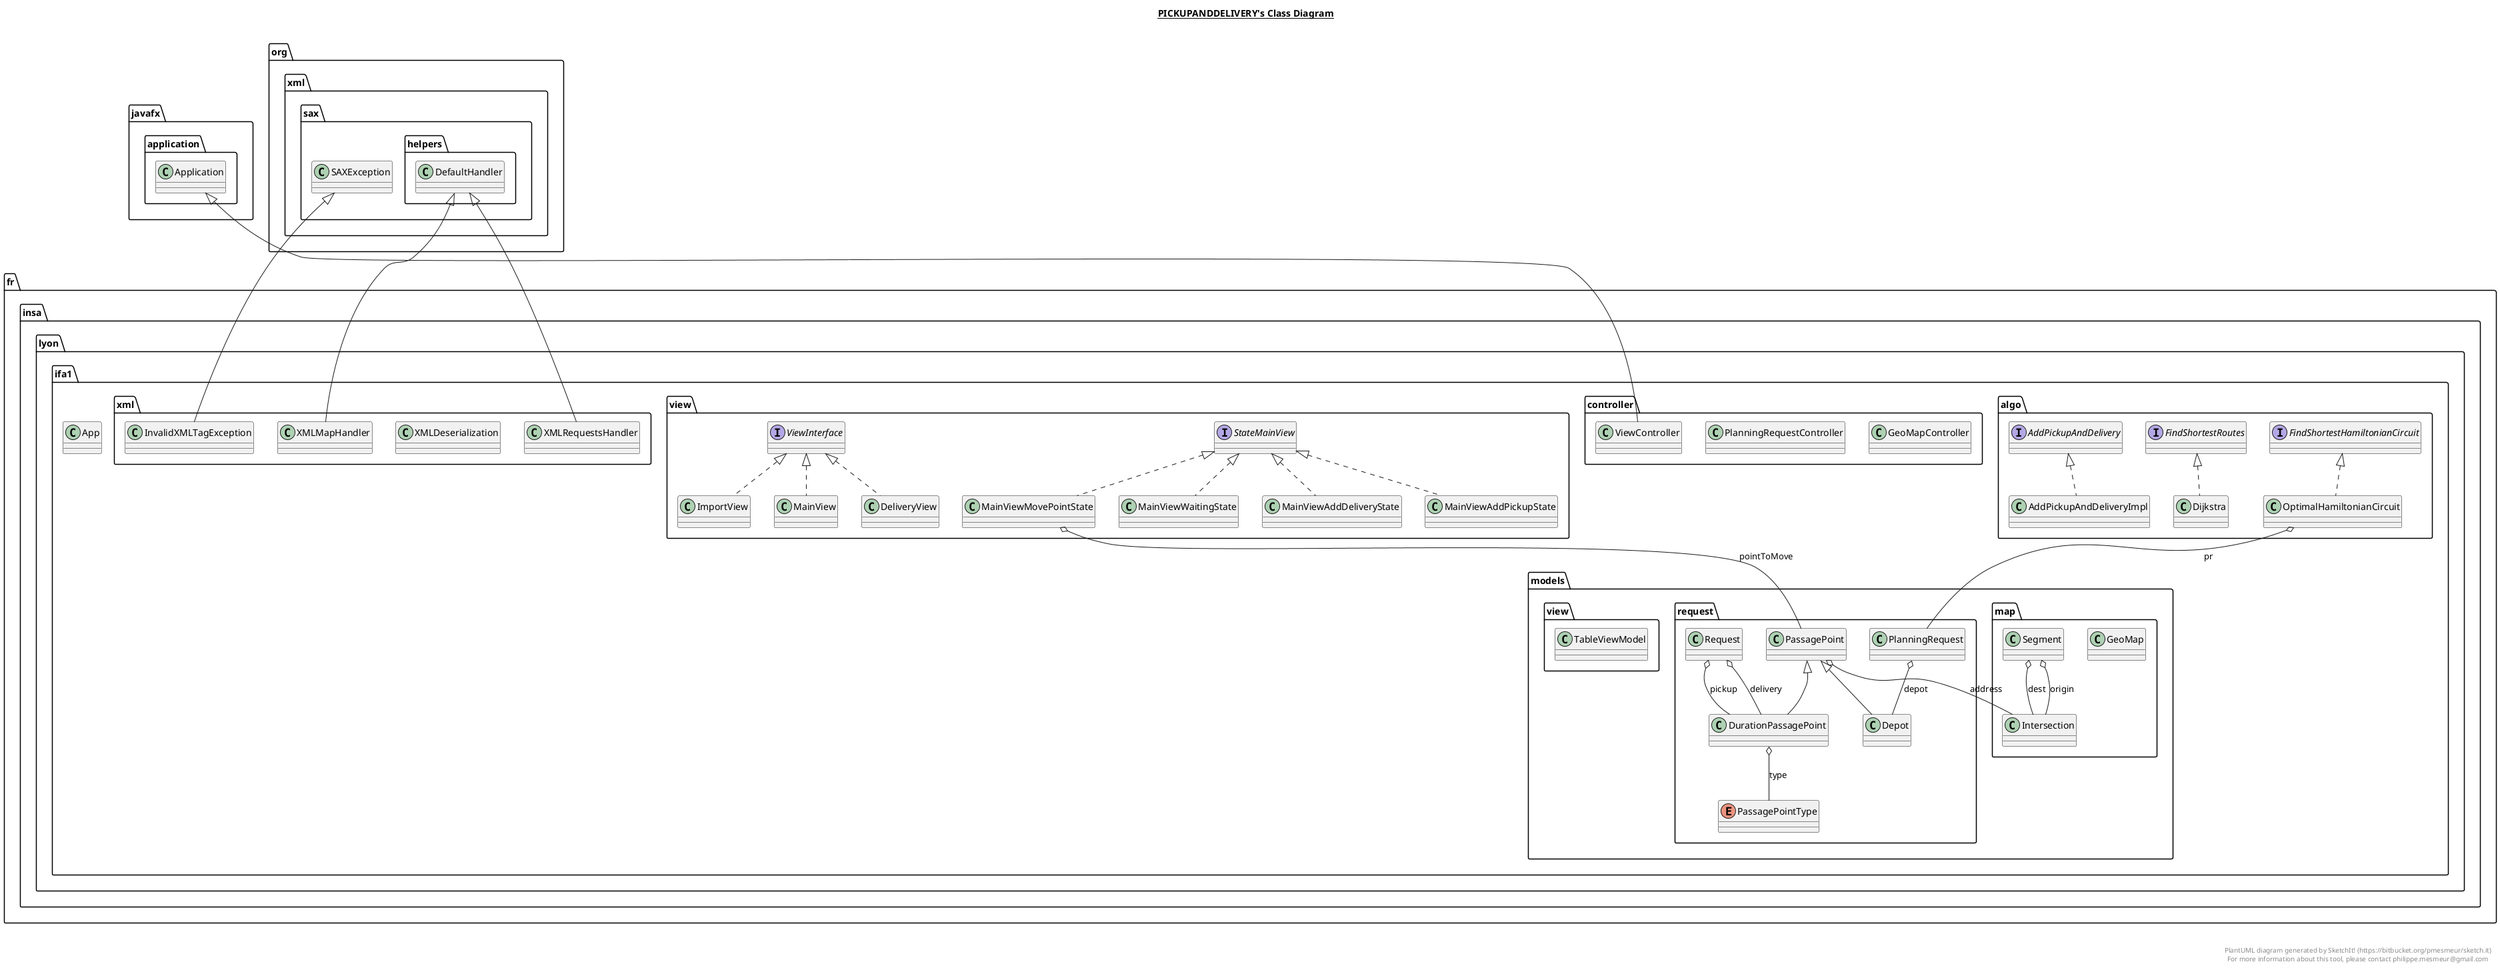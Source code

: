 @startuml

title __PICKUPANDDELIVERY's Class Diagram__\n

  namespace fr.insa.lyon.ifa1 {
    class fr.insa.lyon.ifa1.App {
    }
  }
  

  namespace fr.insa.lyon.ifa1 {
    namespace algo {
      interface fr.insa.lyon.ifa1.algo.AddPickupAndDelivery {
      }
    }
  }
  

  namespace fr.insa.lyon.ifa1 {
    namespace algo {
      class fr.insa.lyon.ifa1.algo.AddPickupAndDeliveryImpl {
      }
    }
  }
  

  namespace fr.insa.lyon.ifa1 {
    namespace algo {
      class fr.insa.lyon.ifa1.algo.Dijkstra {
      }
    }
  }
  

  namespace fr.insa.lyon.ifa1 {
    namespace algo {
      interface fr.insa.lyon.ifa1.algo.FindShortestHamiltonianCircuit {
      }
    }
  }
  

  namespace fr.insa.lyon.ifa1 {
    namespace algo {
      interface fr.insa.lyon.ifa1.algo.FindShortestRoutes {
      }
    }
  }
  

  namespace fr.insa.lyon.ifa1 {
    namespace algo {
      class fr.insa.lyon.ifa1.algo.OptimalHamiltonianCircuit {
      }
    }
  }
  

  namespace fr.insa.lyon.ifa1 {
    namespace controller {
      class fr.insa.lyon.ifa1.controller.GeoMapController {
      }
    }
  }
  

  namespace fr.insa.lyon.ifa1 {
    namespace controller {
      class fr.insa.lyon.ifa1.controller.PlanningRequestController {
      }
    }
  }
  

  namespace fr.insa.lyon.ifa1 {
    namespace controller {
      class fr.insa.lyon.ifa1.controller.ViewController {
      }
    }
  }
  

  namespace fr.insa.lyon.ifa1 {
    namespace models.map {
      class fr.insa.lyon.ifa1.models.map.GeoMap {
      }
    }
  }
  

  namespace fr.insa.lyon.ifa1 {
    namespace models.map {
      class fr.insa.lyon.ifa1.models.map.Intersection {
      }
    }
  }
  

  namespace fr.insa.lyon.ifa1 {
    namespace models.map {
      class fr.insa.lyon.ifa1.models.map.Segment {
      }
    }
  }
  

  namespace fr.insa.lyon.ifa1 {
    namespace models.request {
      class fr.insa.lyon.ifa1.models.request.Depot {
      }
    }
  }
  

  namespace fr.insa.lyon.ifa1 {
    namespace models.request {
      class fr.insa.lyon.ifa1.models.request.DurationPassagePoint {
      }
    }
  }
  

  namespace fr.insa.lyon.ifa1 {
    namespace models.request {
      class fr.insa.lyon.ifa1.models.request.PassagePoint {
      }
    }
  }
  

  namespace fr.insa.lyon.ifa1 {
    namespace models.request {
      enum PassagePointType {
      }
    }
  }
  

  namespace fr.insa.lyon.ifa1 {
    namespace models.request {
      class fr.insa.lyon.ifa1.models.request.PlanningRequest {
      }
    }
  }
  

  namespace fr.insa.lyon.ifa1 {
    namespace models.request {
      class fr.insa.lyon.ifa1.models.request.Request {
      }
    }
  }
  

  namespace fr.insa.lyon.ifa1 {
    namespace models.view {
      class fr.insa.lyon.ifa1.models.view.TableViewModel {
      }
    }
  }
  

  namespace fr.insa.lyon.ifa1 {
    namespace view {
      class fr.insa.lyon.ifa1.view.DeliveryView {
      }
    }
  }
  

  namespace fr.insa.lyon.ifa1 {
    namespace view {
      class fr.insa.lyon.ifa1.view.ImportView {
      }
    }
  }
  

  namespace fr.insa.lyon.ifa1 {
    namespace view {
      class fr.insa.lyon.ifa1.view.MainView {
      }
    }
  }
  

  namespace fr.insa.lyon.ifa1 {
    namespace view {
      class fr.insa.lyon.ifa1.view.MainViewAddDeliveryState {
      }
    }
  }
  

  namespace fr.insa.lyon.ifa1 {
    namespace view {
      class fr.insa.lyon.ifa1.view.MainViewAddPickupState {
      }
    }
  }
  

  namespace fr.insa.lyon.ifa1 {
    namespace view {
      class fr.insa.lyon.ifa1.view.MainViewMovePointState {
      }
    }
  }
  

  namespace fr.insa.lyon.ifa1 {
    namespace view {
      class fr.insa.lyon.ifa1.view.MainViewWaitingState {
      }
    }
  }
  

  namespace fr.insa.lyon.ifa1 {
    namespace view {
      interface fr.insa.lyon.ifa1.view.StateMainView {
      }
    }
  }
  

  namespace fr.insa.lyon.ifa1 {
    namespace view {
      interface fr.insa.lyon.ifa1.view.ViewInterface {
      }
    }
  }
  

  namespace fr.insa.lyon.ifa1 {
    namespace xml {
      class fr.insa.lyon.ifa1.xml.InvalidXMLTagException {
      }
    }
  }
  

  namespace fr.insa.lyon.ifa1 {
    namespace xml {
      class fr.insa.lyon.ifa1.xml.XMLDeserialization {
      }
    }
  }
  

  namespace fr.insa.lyon.ifa1 {
    namespace xml {
      class fr.insa.lyon.ifa1.xml.XMLMapHandler {
      }
    }
  }
  

  namespace fr.insa.lyon.ifa1 {
    namespace xml {
      class fr.insa.lyon.ifa1.xml.XMLRequestsHandler {
      }
    }
  }
  

  fr.insa.lyon.ifa1.algo.AddPickupAndDeliveryImpl .up.|> fr.insa.lyon.ifa1.algo.AddPickupAndDelivery
  fr.insa.lyon.ifa1.algo.Dijkstra .up.|> fr.insa.lyon.ifa1.algo.FindShortestRoutes
  fr.insa.lyon.ifa1.algo.OptimalHamiltonianCircuit .up.|> fr.insa.lyon.ifa1.algo.FindShortestHamiltonianCircuit
  fr.insa.lyon.ifa1.algo.OptimalHamiltonianCircuit o-- fr.insa.lyon.ifa1.models.request.PlanningRequest : pr
  fr.insa.lyon.ifa1.controller.ViewController -up-|> javafx.application.Application
  fr.insa.lyon.ifa1.models.map.Segment o-- fr.insa.lyon.ifa1.models.map.Intersection : dest
  fr.insa.lyon.ifa1.models.map.Segment o-- fr.insa.lyon.ifa1.models.map.Intersection : origin
  fr.insa.lyon.ifa1.models.request.Depot -up-|> fr.insa.lyon.ifa1.models.request.PassagePoint
  fr.insa.lyon.ifa1.models.request.Depot o-- fr.insa.lyon.ifa1.models.request.Depot.Time : departureTime
  fr.insa.lyon.ifa1.models.request.DurationPassagePoint -up-|> fr.insa.lyon.ifa1.models.request.PassagePoint
  fr.insa.lyon.ifa1.models.request.DurationPassagePoint o-- fr.insa.lyon.ifa1.models.request.PassagePointType : type
  fr.insa.lyon.ifa1.models.request.PassagePoint o-- fr.insa.lyon.ifa1.models.map.Intersection : address
  fr.insa.lyon.ifa1.models.request.PlanningRequest o-- fr.insa.lyon.ifa1.models.request.Depot : depot
  fr.insa.lyon.ifa1.models.request.Request o-- fr.insa.lyon.ifa1.models.request.DurationPassagePoint : delivery
  fr.insa.lyon.ifa1.models.request.Request o-- fr.insa.lyon.ifa1.models.request.DurationPassagePoint : pickup
  fr.insa.lyon.ifa1.view.DeliveryView .up.|> fr.insa.lyon.ifa1.view.ViewInterface
  fr.insa.lyon.ifa1.view.ImportView .up.|> fr.insa.lyon.ifa1.view.ViewInterface
  fr.insa.lyon.ifa1.view.MainView .up.|> fr.insa.lyon.ifa1.view.ViewInterface
  fr.insa.lyon.ifa1.view.MainViewAddDeliveryState .up.|> fr.insa.lyon.ifa1.view.StateMainView
  fr.insa.lyon.ifa1.view.MainViewAddPickupState .up.|> fr.insa.lyon.ifa1.view.StateMainView
  fr.insa.lyon.ifa1.view.MainViewMovePointState .up.|> fr.insa.lyon.ifa1.view.StateMainView
  fr.insa.lyon.ifa1.view.MainViewMovePointState o-- fr.insa.lyon.ifa1.models.request.PassagePoint : pointToMove
  fr.insa.lyon.ifa1.view.MainViewWaitingState .up.|> fr.insa.lyon.ifa1.view.StateMainView
  fr.insa.lyon.ifa1.xml.InvalidXMLTagException -up-|> org.xml.sax.SAXException
  fr.insa.lyon.ifa1.xml.XMLMapHandler -up-|> org.xml.sax.helpers.DefaultHandler
  fr.insa.lyon.ifa1.xml.XMLRequestsHandler -up-|> org.xml.sax.helpers.DefaultHandler


right footer


PlantUML diagram generated by SketchIt! (https://bitbucket.org/pmesmeur/sketch.it)
For more information about this tool, please contact philippe.mesmeur@gmail.com
endfooter

@enduml

